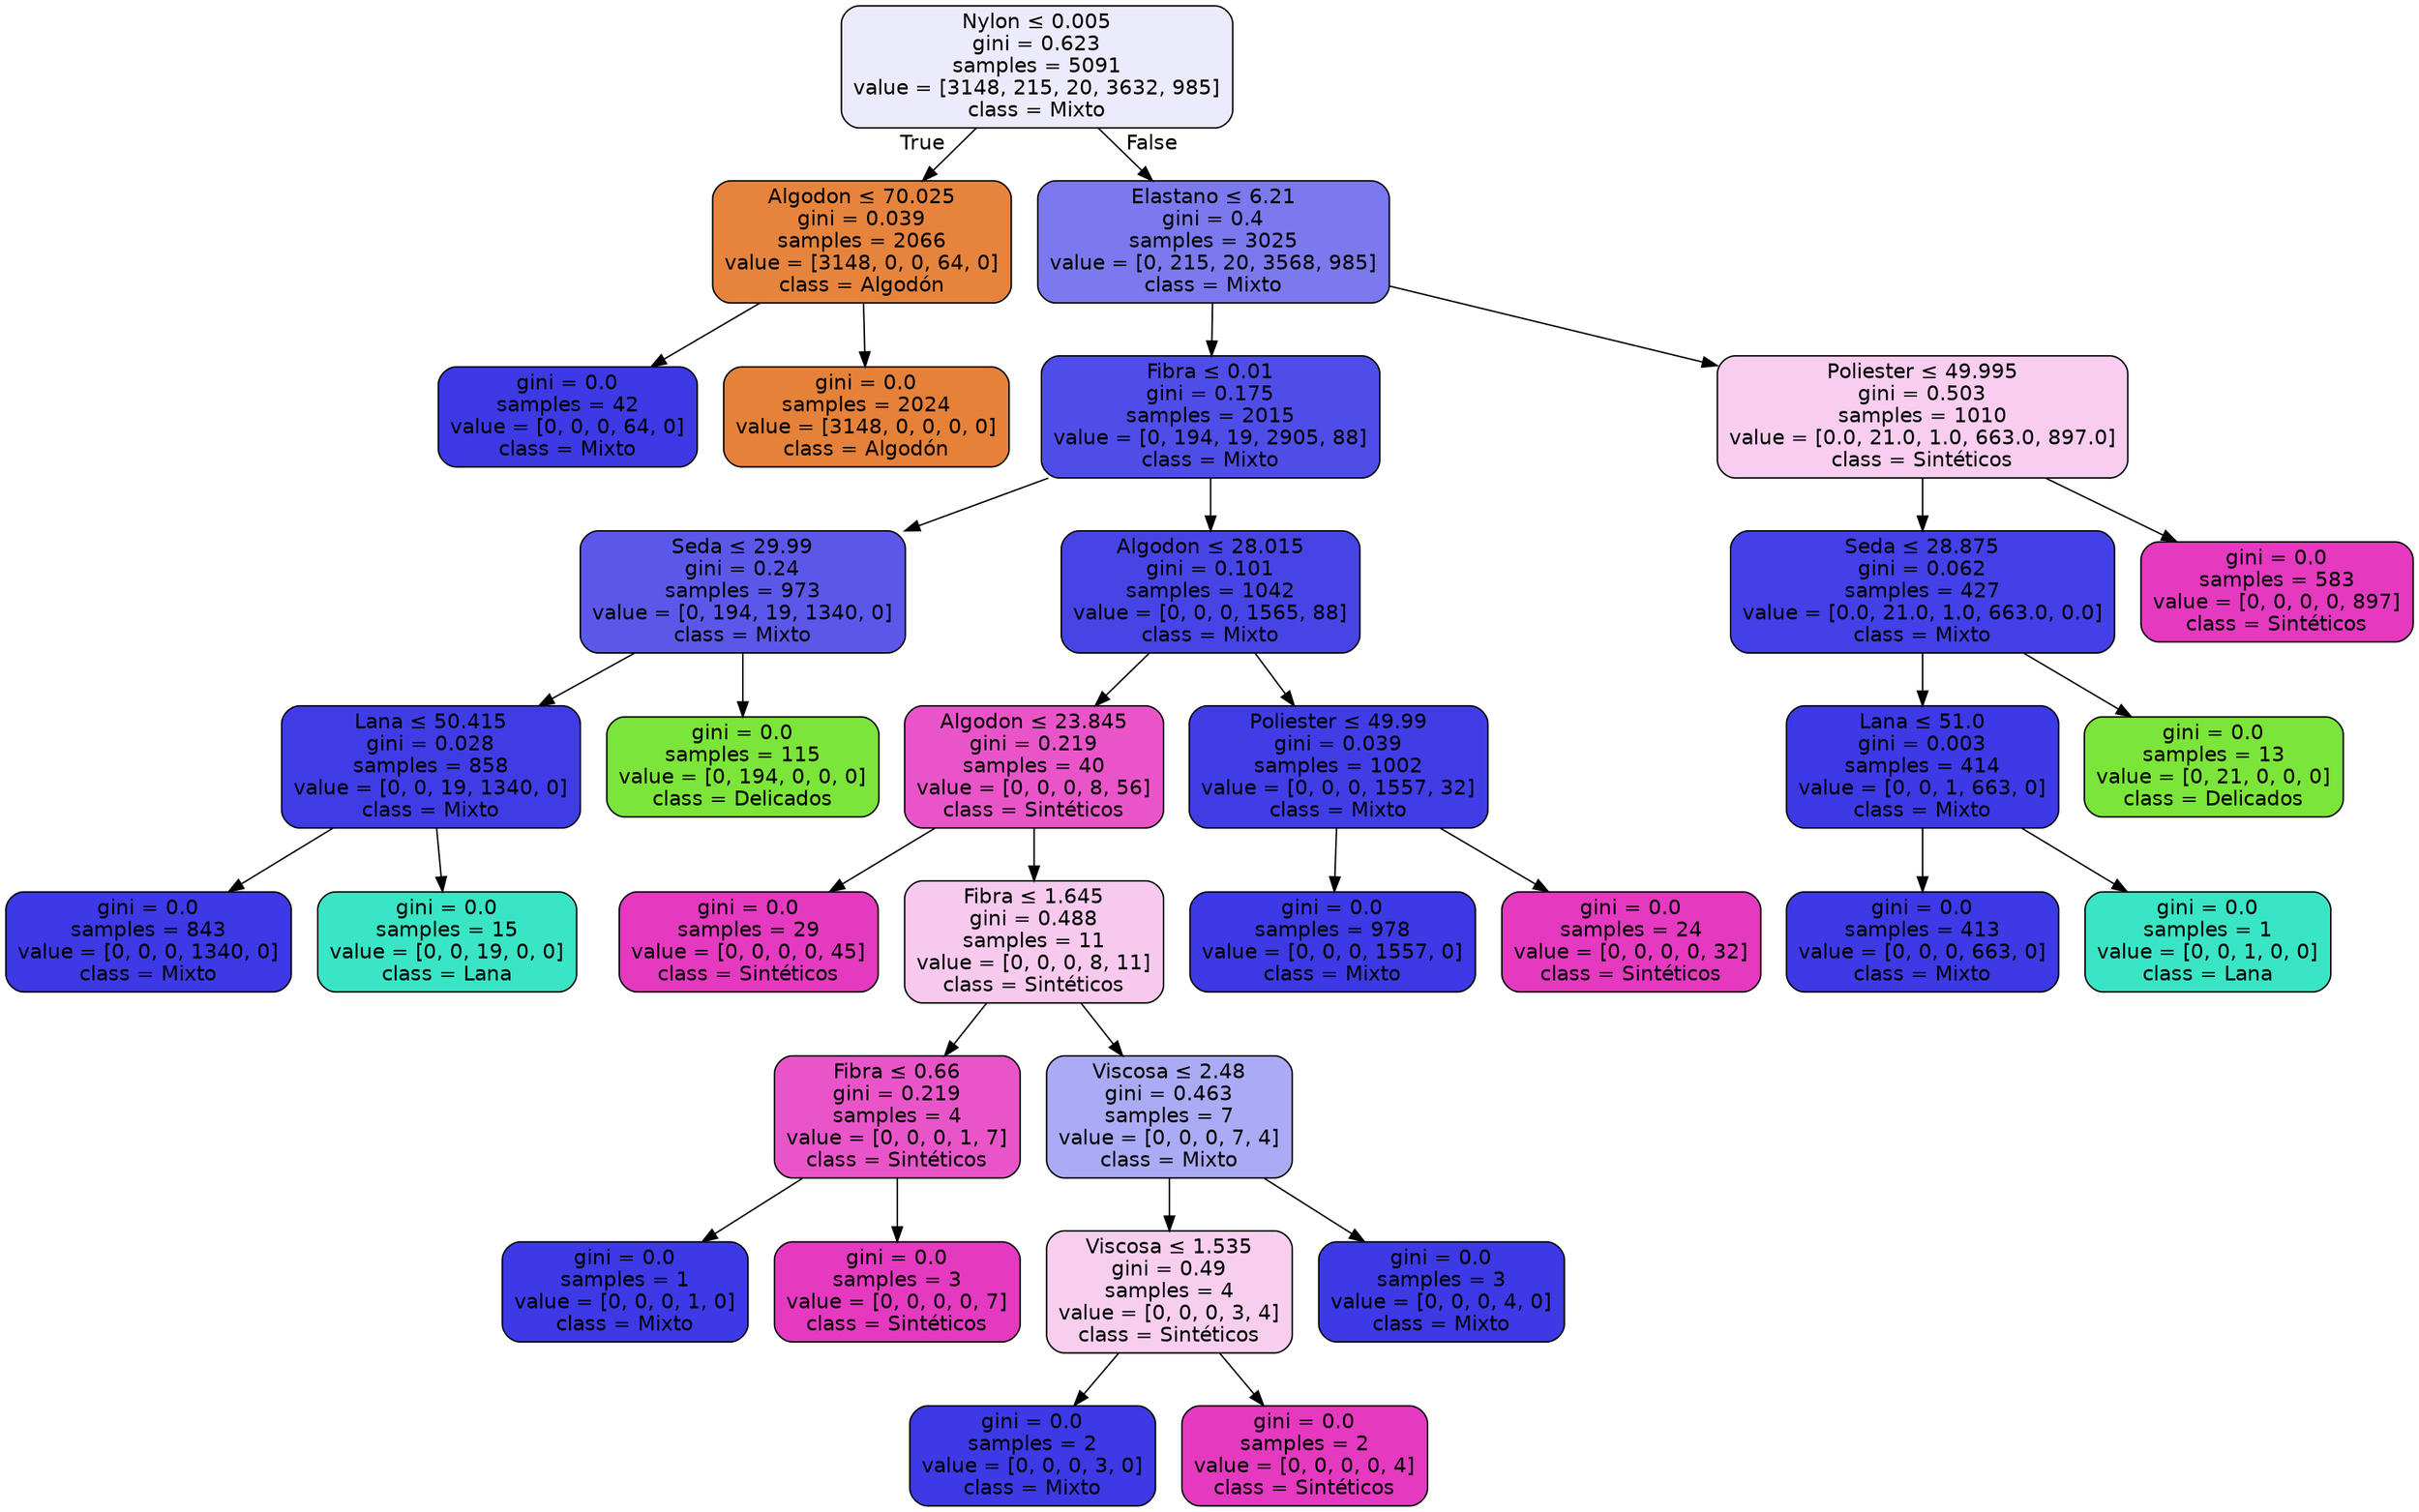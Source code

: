 digraph Tree {
node [shape=box, style="filled, rounded", color="black", fontname="helvetica"] ;
edge [fontname="helvetica"] ;
0 [label=<Nylon &le; 0.005<br/>gini = 0.623<br/>samples = 5091<br/>value = [3148, 215, 20, 3632, 985]<br/>class = Mixto>, fillcolor="#ecebfc"] ;
1 [label=<Algodon &le; 70.025<br/>gini = 0.039<br/>samples = 2066<br/>value = [3148, 0, 0, 64, 0]<br/>class = Algodón>, fillcolor="#e6843d"] ;
0 -> 1 [labeldistance=2.5, labelangle=45, headlabel="True"] ;
2 [label=<gini = 0.0<br/>samples = 42<br/>value = [0, 0, 0, 64, 0]<br/>class = Mixto>, fillcolor="#3c39e5"] ;
1 -> 2 ;
3 [label=<gini = 0.0<br/>samples = 2024<br/>value = [3148, 0, 0, 0, 0]<br/>class = Algodón>, fillcolor="#e58139"] ;
1 -> 3 ;
4 [label=<Elastano &le; 6.21<br/>gini = 0.4<br/>samples = 3025<br/>value = [0, 215, 20, 3568, 985]<br/>class = Mixto>, fillcolor="#7b79ed"] ;
0 -> 4 [labeldistance=2.5, labelangle=-45, headlabel="False"] ;
5 [label=<Fibra &le; 0.01<br/>gini = 0.175<br/>samples = 2015<br/>value = [0, 194, 19, 2905, 88]<br/>class = Mixto>, fillcolor="#4f4de8"] ;
4 -> 5 ;
6 [label=<Seda &le; 29.99<br/>gini = 0.24<br/>samples = 973<br/>value = [0, 194, 19, 1340, 0]<br/>class = Mixto>, fillcolor="#5b58e9"] ;
5 -> 6 ;
7 [label=<Lana &le; 50.415<br/>gini = 0.028<br/>samples = 858<br/>value = [0, 0, 19, 1340, 0]<br/>class = Mixto>, fillcolor="#3f3ce5"] ;
6 -> 7 ;
8 [label=<gini = 0.0<br/>samples = 843<br/>value = [0, 0, 0, 1340, 0]<br/>class = Mixto>, fillcolor="#3c39e5"] ;
7 -> 8 ;
9 [label=<gini = 0.0<br/>samples = 15<br/>value = [0, 0, 19, 0, 0]<br/>class = Lana>, fillcolor="#39e5c5"] ;
7 -> 9 ;
10 [label=<gini = 0.0<br/>samples = 115<br/>value = [0, 194, 0, 0, 0]<br/>class = Delicados>, fillcolor="#7be539"] ;
6 -> 10 ;
11 [label=<Algodon &le; 28.015<br/>gini = 0.101<br/>samples = 1042<br/>value = [0, 0, 0, 1565, 88]<br/>class = Mixto>, fillcolor="#4744e6"] ;
5 -> 11 ;
12 [label=<Algodon &le; 23.845<br/>gini = 0.219<br/>samples = 40<br/>value = [0, 0, 0, 8, 56]<br/>class = Sintéticos>, fillcolor="#e955c9"] ;
11 -> 12 ;
13 [label=<gini = 0.0<br/>samples = 29<br/>value = [0, 0, 0, 0, 45]<br/>class = Sintéticos>, fillcolor="#e539c0"] ;
12 -> 13 ;
14 [label=<Fibra &le; 1.645<br/>gini = 0.488<br/>samples = 11<br/>value = [0, 0, 0, 8, 11]<br/>class = Sintéticos>, fillcolor="#f8c9ee"] ;
12 -> 14 ;
15 [label=<Fibra &le; 0.66<br/>gini = 0.219<br/>samples = 4<br/>value = [0, 0, 0, 1, 7]<br/>class = Sintéticos>, fillcolor="#e955c9"] ;
14 -> 15 ;
16 [label=<gini = 0.0<br/>samples = 1<br/>value = [0, 0, 0, 1, 0]<br/>class = Mixto>, fillcolor="#3c39e5"] ;
15 -> 16 ;
17 [label=<gini = 0.0<br/>samples = 3<br/>value = [0, 0, 0, 0, 7]<br/>class = Sintéticos>, fillcolor="#e539c0"] ;
15 -> 17 ;
18 [label=<Viscosa &le; 2.48<br/>gini = 0.463<br/>samples = 7<br/>value = [0, 0, 0, 7, 4]<br/>class = Mixto>, fillcolor="#abaaf4"] ;
14 -> 18 ;
19 [label=<Viscosa &le; 1.535<br/>gini = 0.49<br/>samples = 4<br/>value = [0, 0, 0, 3, 4]<br/>class = Sintéticos>, fillcolor="#f8ceef"] ;
18 -> 19 ;
20 [label=<gini = 0.0<br/>samples = 2<br/>value = [0, 0, 0, 3, 0]<br/>class = Mixto>, fillcolor="#3c39e5"] ;
19 -> 20 ;
21 [label=<gini = 0.0<br/>samples = 2<br/>value = [0, 0, 0, 0, 4]<br/>class = Sintéticos>, fillcolor="#e539c0"] ;
19 -> 21 ;
22 [label=<gini = 0.0<br/>samples = 3<br/>value = [0, 0, 0, 4, 0]<br/>class = Mixto>, fillcolor="#3c39e5"] ;
18 -> 22 ;
23 [label=<Poliester &le; 49.99<br/>gini = 0.039<br/>samples = 1002<br/>value = [0, 0, 0, 1557, 32]<br/>class = Mixto>, fillcolor="#403de6"] ;
11 -> 23 ;
24 [label=<gini = 0.0<br/>samples = 978<br/>value = [0, 0, 0, 1557, 0]<br/>class = Mixto>, fillcolor="#3c39e5"] ;
23 -> 24 ;
25 [label=<gini = 0.0<br/>samples = 24<br/>value = [0, 0, 0, 0, 32]<br/>class = Sintéticos>, fillcolor="#e539c0"] ;
23 -> 25 ;
26 [label=<Poliester &le; 49.995<br/>gini = 0.503<br/>samples = 1010<br/>value = [0.0, 21.0, 1.0, 663.0, 897.0]<br/>class = Sintéticos>, fillcolor="#f8cdef"] ;
4 -> 26 ;
27 [label=<Seda &le; 28.875<br/>gini = 0.062<br/>samples = 427<br/>value = [0.0, 21.0, 1.0, 663.0, 0.0]<br/>class = Mixto>, fillcolor="#4240e6"] ;
26 -> 27 ;
28 [label=<Lana &le; 51.0<br/>gini = 0.003<br/>samples = 414<br/>value = [0, 0, 1, 663, 0]<br/>class = Mixto>, fillcolor="#3c39e5"] ;
27 -> 28 ;
29 [label=<gini = 0.0<br/>samples = 413<br/>value = [0, 0, 0, 663, 0]<br/>class = Mixto>, fillcolor="#3c39e5"] ;
28 -> 29 ;
30 [label=<gini = 0.0<br/>samples = 1<br/>value = [0, 0, 1, 0, 0]<br/>class = Lana>, fillcolor="#39e5c5"] ;
28 -> 30 ;
31 [label=<gini = 0.0<br/>samples = 13<br/>value = [0, 21, 0, 0, 0]<br/>class = Delicados>, fillcolor="#7be539"] ;
27 -> 31 ;
32 [label=<gini = 0.0<br/>samples = 583<br/>value = [0, 0, 0, 0, 897]<br/>class = Sintéticos>, fillcolor="#e539c0"] ;
26 -> 32 ;
}